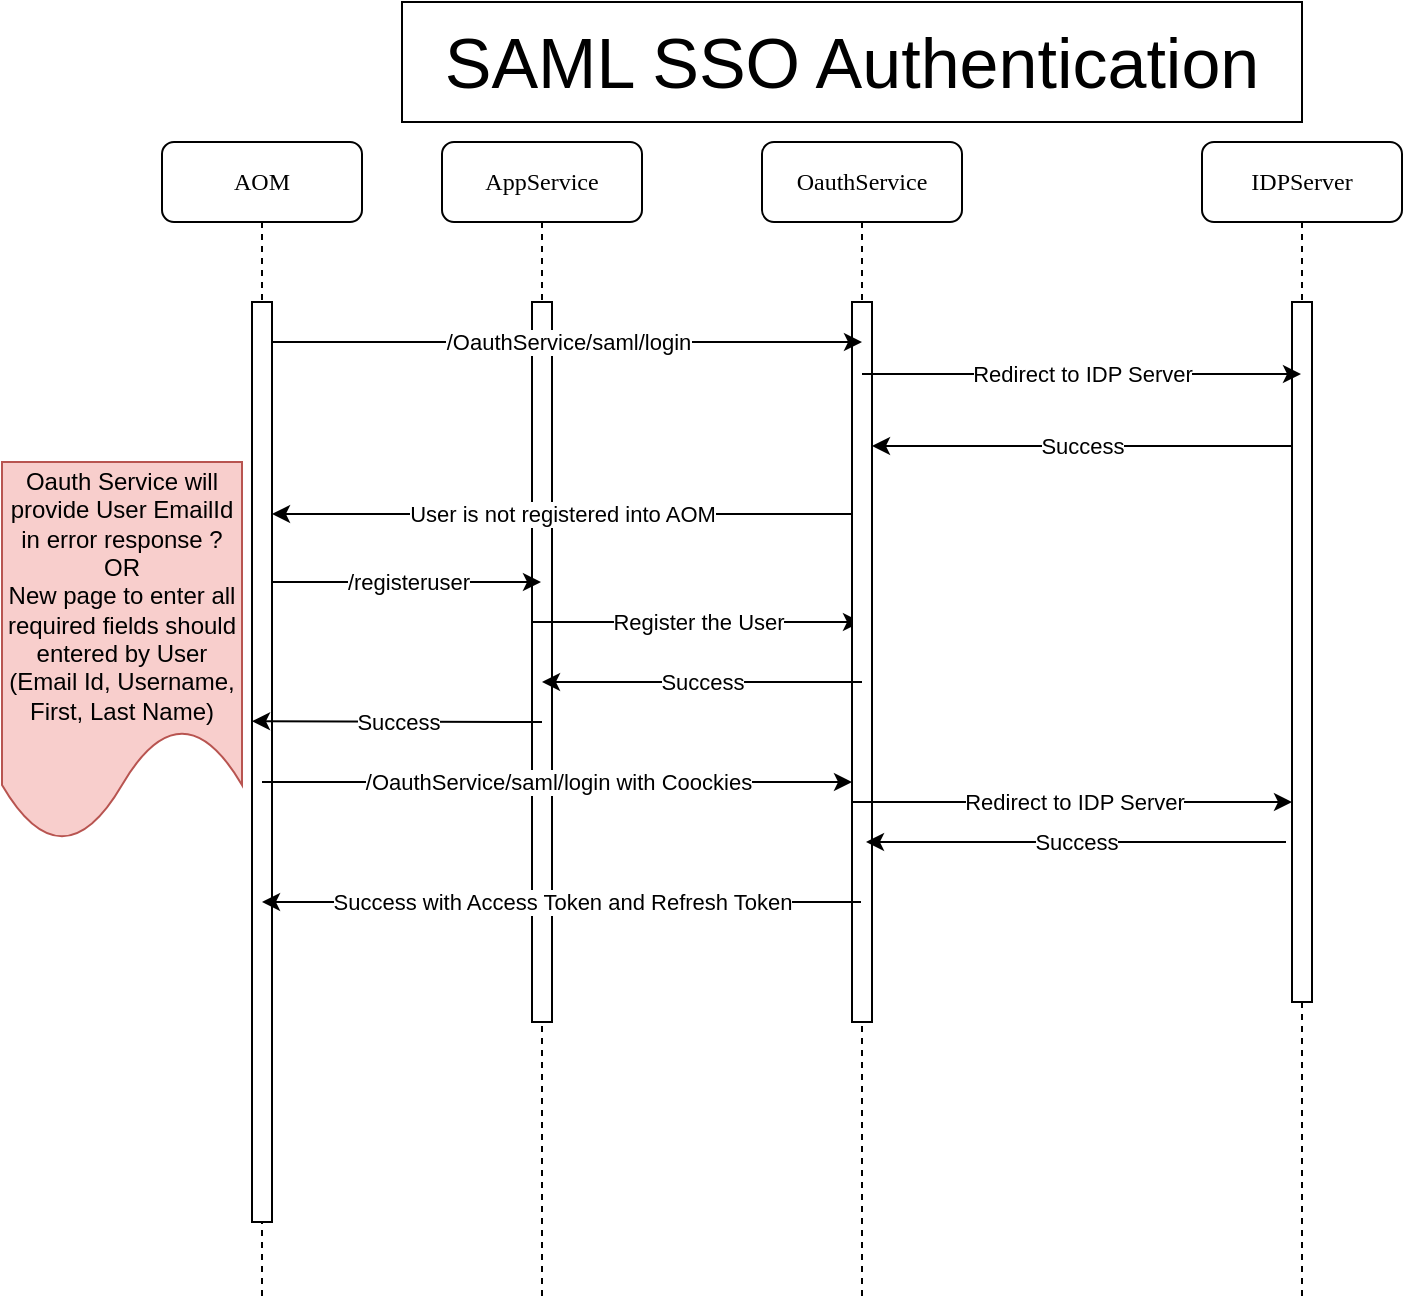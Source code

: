 <mxfile version="16.5.6" type="github"><diagram name="Page-1" id="13e1069c-82ec-6db2-03f1-153e76fe0fe0"><mxGraphModel dx="1240" dy="643" grid="1" gridSize="10" guides="1" tooltips="1" connect="1" arrows="1" fold="1" page="1" pageScale="1" pageWidth="1100" pageHeight="850" background="none" math="0" shadow="0"><root><mxCell id="0"/><mxCell id="1" parent="0"/><mxCell id="7baba1c4bc27f4b0-2" value="AppService" style="shape=umlLifeline;perimeter=lifelinePerimeter;whiteSpace=wrap;html=1;container=1;collapsible=0;recursiveResize=0;outlineConnect=0;rounded=1;shadow=0;comic=0;labelBackgroundColor=none;strokeWidth=1;fontFamily=Verdana;fontSize=12;align=center;" parent="1" vertex="1"><mxGeometry x="240" y="80" width="100" height="580" as="geometry"/></mxCell><mxCell id="7baba1c4bc27f4b0-10" value="" style="html=1;points=[];perimeter=orthogonalPerimeter;rounded=0;shadow=0;comic=0;labelBackgroundColor=none;strokeWidth=1;fontFamily=Verdana;fontSize=12;align=center;" parent="7baba1c4bc27f4b0-2" vertex="1"><mxGeometry x="45" y="80" width="10" height="360" as="geometry"/></mxCell><mxCell id="Hbm5glopqfCi_Z3CKwuV-17" value="" style="endArrow=classic;html=1;rounded=0;" edge="1" parent="7baba1c4bc27f4b0-2" target="7baba1c4bc27f4b0-3"><mxGeometry relative="1" as="geometry"><mxPoint x="45" y="240" as="sourcePoint"/><mxPoint x="264.5" y="240" as="targetPoint"/></mxGeometry></mxCell><mxCell id="Hbm5glopqfCi_Z3CKwuV-18" value="Register the User" style="edgeLabel;resizable=0;html=1;align=center;verticalAlign=middle;" connectable="0" vertex="1" parent="Hbm5glopqfCi_Z3CKwuV-17"><mxGeometry relative="1" as="geometry"/></mxCell><mxCell id="7baba1c4bc27f4b0-3" value="OauthService" style="shape=umlLifeline;perimeter=lifelinePerimeter;whiteSpace=wrap;html=1;container=1;collapsible=0;recursiveResize=0;outlineConnect=0;rounded=1;shadow=0;comic=0;labelBackgroundColor=none;strokeWidth=1;fontFamily=Verdana;fontSize=12;align=center;" parent="1" vertex="1"><mxGeometry x="400" y="80" width="100" height="580" as="geometry"/></mxCell><mxCell id="7baba1c4bc27f4b0-13" value="" style="html=1;points=[];perimeter=orthogonalPerimeter;rounded=0;shadow=0;comic=0;labelBackgroundColor=none;strokeWidth=1;fontFamily=Verdana;fontSize=12;align=center;" parent="7baba1c4bc27f4b0-3" vertex="1"><mxGeometry x="45" y="80" width="10" height="360" as="geometry"/></mxCell><mxCell id="Hbm5glopqfCi_Z3CKwuV-23" value="" style="endArrow=classic;html=1;rounded=0;" edge="1" parent="7baba1c4bc27f4b0-3"><mxGeometry relative="1" as="geometry"><mxPoint x="45.5" y="330" as="sourcePoint"/><mxPoint x="265" y="330" as="targetPoint"/></mxGeometry></mxCell><mxCell id="Hbm5glopqfCi_Z3CKwuV-24" value="Redirect to IDP Server" style="edgeLabel;resizable=0;html=1;align=center;verticalAlign=middle;" connectable="0" vertex="1" parent="Hbm5glopqfCi_Z3CKwuV-23"><mxGeometry relative="1" as="geometry"/></mxCell><mxCell id="7baba1c4bc27f4b0-4" value="IDPServer" style="shape=umlLifeline;perimeter=lifelinePerimeter;whiteSpace=wrap;html=1;container=1;collapsible=0;recursiveResize=0;outlineConnect=0;rounded=1;shadow=0;comic=0;labelBackgroundColor=none;strokeWidth=1;fontFamily=Verdana;fontSize=12;align=center;" parent="1" vertex="1"><mxGeometry x="620" y="80" width="100" height="580" as="geometry"/></mxCell><mxCell id="7baba1c4bc27f4b0-16" value="" style="html=1;points=[];perimeter=orthogonalPerimeter;rounded=0;shadow=0;comic=0;labelBackgroundColor=none;strokeWidth=1;fontFamily=Verdana;fontSize=12;align=center;" parent="7baba1c4bc27f4b0-4" vertex="1"><mxGeometry x="45" y="80" width="10" height="350" as="geometry"/></mxCell><mxCell id="7baba1c4bc27f4b0-8" value="AOM" style="shape=umlLifeline;perimeter=lifelinePerimeter;whiteSpace=wrap;html=1;container=1;collapsible=0;recursiveResize=0;outlineConnect=0;rounded=1;shadow=0;comic=0;labelBackgroundColor=none;strokeWidth=1;fontFamily=Verdana;fontSize=12;align=center;" parent="1" vertex="1"><mxGeometry x="100" y="80" width="100" height="580" as="geometry"/></mxCell><mxCell id="7baba1c4bc27f4b0-9" value="" style="html=1;points=[];perimeter=orthogonalPerimeter;rounded=0;shadow=0;comic=0;labelBackgroundColor=none;strokeWidth=1;fontFamily=Verdana;fontSize=12;align=center;" parent="7baba1c4bc27f4b0-8" vertex="1"><mxGeometry x="45" y="80" width="10" height="460" as="geometry"/></mxCell><mxCell id="Hbm5glopqfCi_Z3CKwuV-14" value="" style="endArrow=classic;html=1;rounded=0;" edge="1" parent="7baba1c4bc27f4b0-8" target="7baba1c4bc27f4b0-2"><mxGeometry relative="1" as="geometry"><mxPoint x="55" y="220" as="sourcePoint"/><mxPoint x="155" y="220" as="targetPoint"/></mxGeometry></mxCell><mxCell id="Hbm5glopqfCi_Z3CKwuV-15" value="/registeruser" style="edgeLabel;resizable=0;html=1;align=center;verticalAlign=middle;" connectable="0" vertex="1" parent="Hbm5glopqfCi_Z3CKwuV-14"><mxGeometry relative="1" as="geometry"/></mxCell><mxCell id="Hbm5glopqfCi_Z3CKwuV-20" value="Success" style="edgeStyle=orthogonalEdgeStyle;rounded=0;orthogonalLoop=1;jettySize=auto;html=1;" edge="1" parent="7baba1c4bc27f4b0-8"><mxGeometry relative="1" as="geometry"><mxPoint x="190" y="290" as="sourcePoint"/><mxPoint x="45" y="289.58" as="targetPoint"/><Array as="points"><mxPoint x="45" y="290"/></Array></mxGeometry></mxCell><mxCell id="Hbm5glopqfCi_Z3CKwuV-2" value="" style="endArrow=classic;html=1;rounded=0;" edge="1" parent="1" source="7baba1c4bc27f4b0-9"><mxGeometry relative="1" as="geometry"><mxPoint x="290" y="180" as="sourcePoint"/><mxPoint x="450" y="180" as="targetPoint"/></mxGeometry></mxCell><mxCell id="Hbm5glopqfCi_Z3CKwuV-3" value="/OauthService/saml/login" style="edgeLabel;resizable=0;html=1;align=center;verticalAlign=middle;" connectable="0" vertex="1" parent="Hbm5glopqfCi_Z3CKwuV-2"><mxGeometry relative="1" as="geometry"/></mxCell><mxCell id="Hbm5glopqfCi_Z3CKwuV-8" value="" style="endArrow=classic;html=1;rounded=0;" edge="1" parent="1" target="7baba1c4bc27f4b0-4"><mxGeometry relative="1" as="geometry"><mxPoint x="450" y="196" as="sourcePoint"/><mxPoint x="589.5" y="196" as="targetPoint"/></mxGeometry></mxCell><mxCell id="Hbm5glopqfCi_Z3CKwuV-9" value="Redirect to IDP Server" style="edgeLabel;resizable=0;html=1;align=center;verticalAlign=middle;" connectable="0" vertex="1" parent="Hbm5glopqfCi_Z3CKwuV-8"><mxGeometry relative="1" as="geometry"/></mxCell><mxCell id="Hbm5glopqfCi_Z3CKwuV-12" value="Success" style="edgeStyle=orthogonalEdgeStyle;rounded=0;orthogonalLoop=1;jettySize=auto;html=1;" edge="1" parent="1"><mxGeometry relative="1" as="geometry"><mxPoint x="665" y="232" as="sourcePoint"/><mxPoint x="455" y="232" as="targetPoint"/></mxGeometry></mxCell><mxCell id="Hbm5glopqfCi_Z3CKwuV-13" value="User is not registered into AOM" style="edgeStyle=orthogonalEdgeStyle;rounded=0;orthogonalLoop=1;jettySize=auto;html=1;" edge="1" parent="1"><mxGeometry relative="1" as="geometry"><mxPoint x="445" y="266" as="sourcePoint"/><mxPoint x="155" y="266" as="targetPoint"/><Array as="points"><mxPoint x="210" y="266"/><mxPoint x="210" y="266"/></Array></mxGeometry></mxCell><mxCell id="Hbm5glopqfCi_Z3CKwuV-16" value="Oauth Service will provide User EmailId in error response ?&lt;br&gt;OR&lt;br&gt;New page to enter all required fields should entered by User (Email Id, Username, First, Last Name)" style="shape=document;whiteSpace=wrap;html=1;boundedLbl=1;fillColor=#f8cecc;strokeColor=#b85450;" vertex="1" parent="1"><mxGeometry x="20" y="240" width="120" height="190" as="geometry"/></mxCell><mxCell id="Hbm5glopqfCi_Z3CKwuV-19" value="Success" style="edgeStyle=orthogonalEdgeStyle;rounded=0;orthogonalLoop=1;jettySize=auto;html=1;" edge="1" parent="1"><mxGeometry relative="1" as="geometry"><mxPoint x="450" y="350" as="sourcePoint"/><mxPoint x="290" y="350" as="targetPoint"/></mxGeometry></mxCell><mxCell id="Hbm5glopqfCi_Z3CKwuV-21" value="" style="endArrow=classic;html=1;rounded=0;" edge="1" parent="1"><mxGeometry relative="1" as="geometry"><mxPoint x="150" y="400" as="sourcePoint"/><mxPoint x="445" y="400" as="targetPoint"/></mxGeometry></mxCell><mxCell id="Hbm5glopqfCi_Z3CKwuV-22" value="/OauthService/saml/login with Coockies" style="edgeLabel;resizable=0;html=1;align=center;verticalAlign=middle;" connectable="0" vertex="1" parent="Hbm5glopqfCi_Z3CKwuV-21"><mxGeometry relative="1" as="geometry"/></mxCell><mxCell id="Hbm5glopqfCi_Z3CKwuV-25" value="Success" style="edgeStyle=orthogonalEdgeStyle;rounded=0;orthogonalLoop=1;jettySize=auto;html=1;" edge="1" parent="1"><mxGeometry relative="1" as="geometry"><mxPoint x="662" y="430" as="sourcePoint"/><mxPoint x="452" y="430" as="targetPoint"/></mxGeometry></mxCell><mxCell id="Hbm5glopqfCi_Z3CKwuV-26" value="Success with Access Token and Refresh Token" style="edgeStyle=orthogonalEdgeStyle;rounded=0;orthogonalLoop=1;jettySize=auto;html=1;" edge="1" parent="1" source="7baba1c4bc27f4b0-3"><mxGeometry relative="1" as="geometry"><mxPoint x="380" y="460" as="sourcePoint"/><mxPoint x="150" y="460" as="targetPoint"/><Array as="points"><mxPoint x="360" y="460"/><mxPoint x="360" y="460"/></Array></mxGeometry></mxCell><mxCell id="Hbm5glopqfCi_Z3CKwuV-27" value="&lt;font style=&quot;font-size: 35px&quot;&gt;SAML SSO Authentication&lt;/font&gt;" style="rounded=0;whiteSpace=wrap;html=1;" vertex="1" parent="1"><mxGeometry x="220" y="10" width="450" height="60" as="geometry"/></mxCell></root></mxGraphModel></diagram></mxfile>